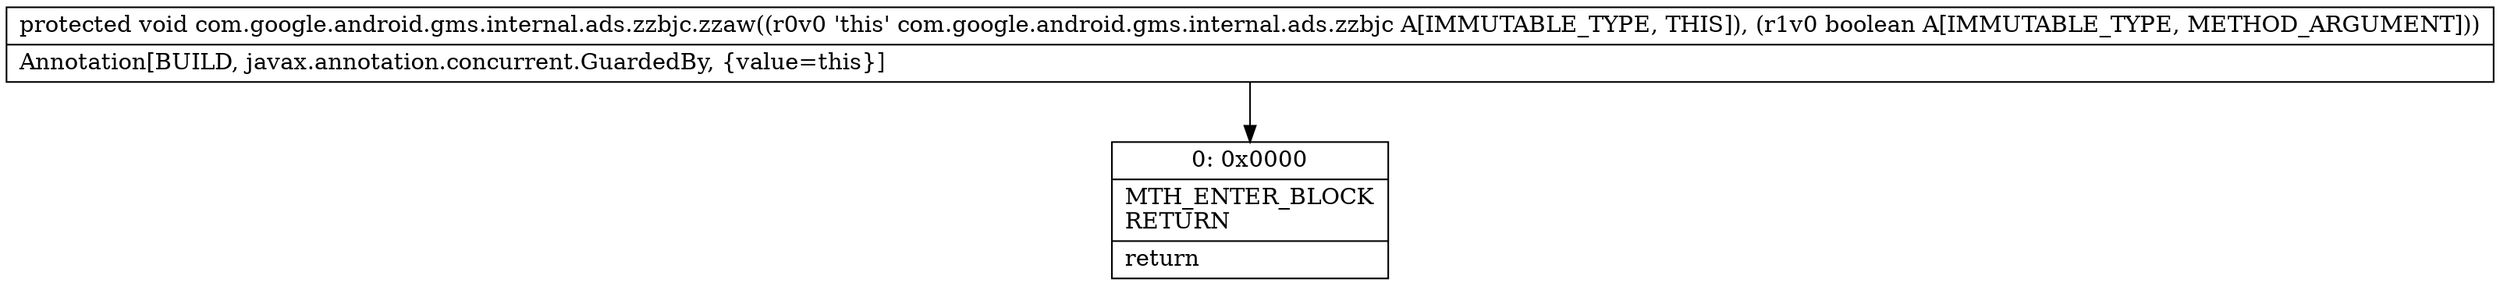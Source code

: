 digraph "CFG forcom.google.android.gms.internal.ads.zzbjc.zzaw(Z)V" {
Node_0 [shape=record,label="{0\:\ 0x0000|MTH_ENTER_BLOCK\lRETURN\l|return\l}"];
MethodNode[shape=record,label="{protected void com.google.android.gms.internal.ads.zzbjc.zzaw((r0v0 'this' com.google.android.gms.internal.ads.zzbjc A[IMMUTABLE_TYPE, THIS]), (r1v0 boolean A[IMMUTABLE_TYPE, METHOD_ARGUMENT]))  | Annotation[BUILD, javax.annotation.concurrent.GuardedBy, \{value=this\}]\l}"];
MethodNode -> Node_0;
}

